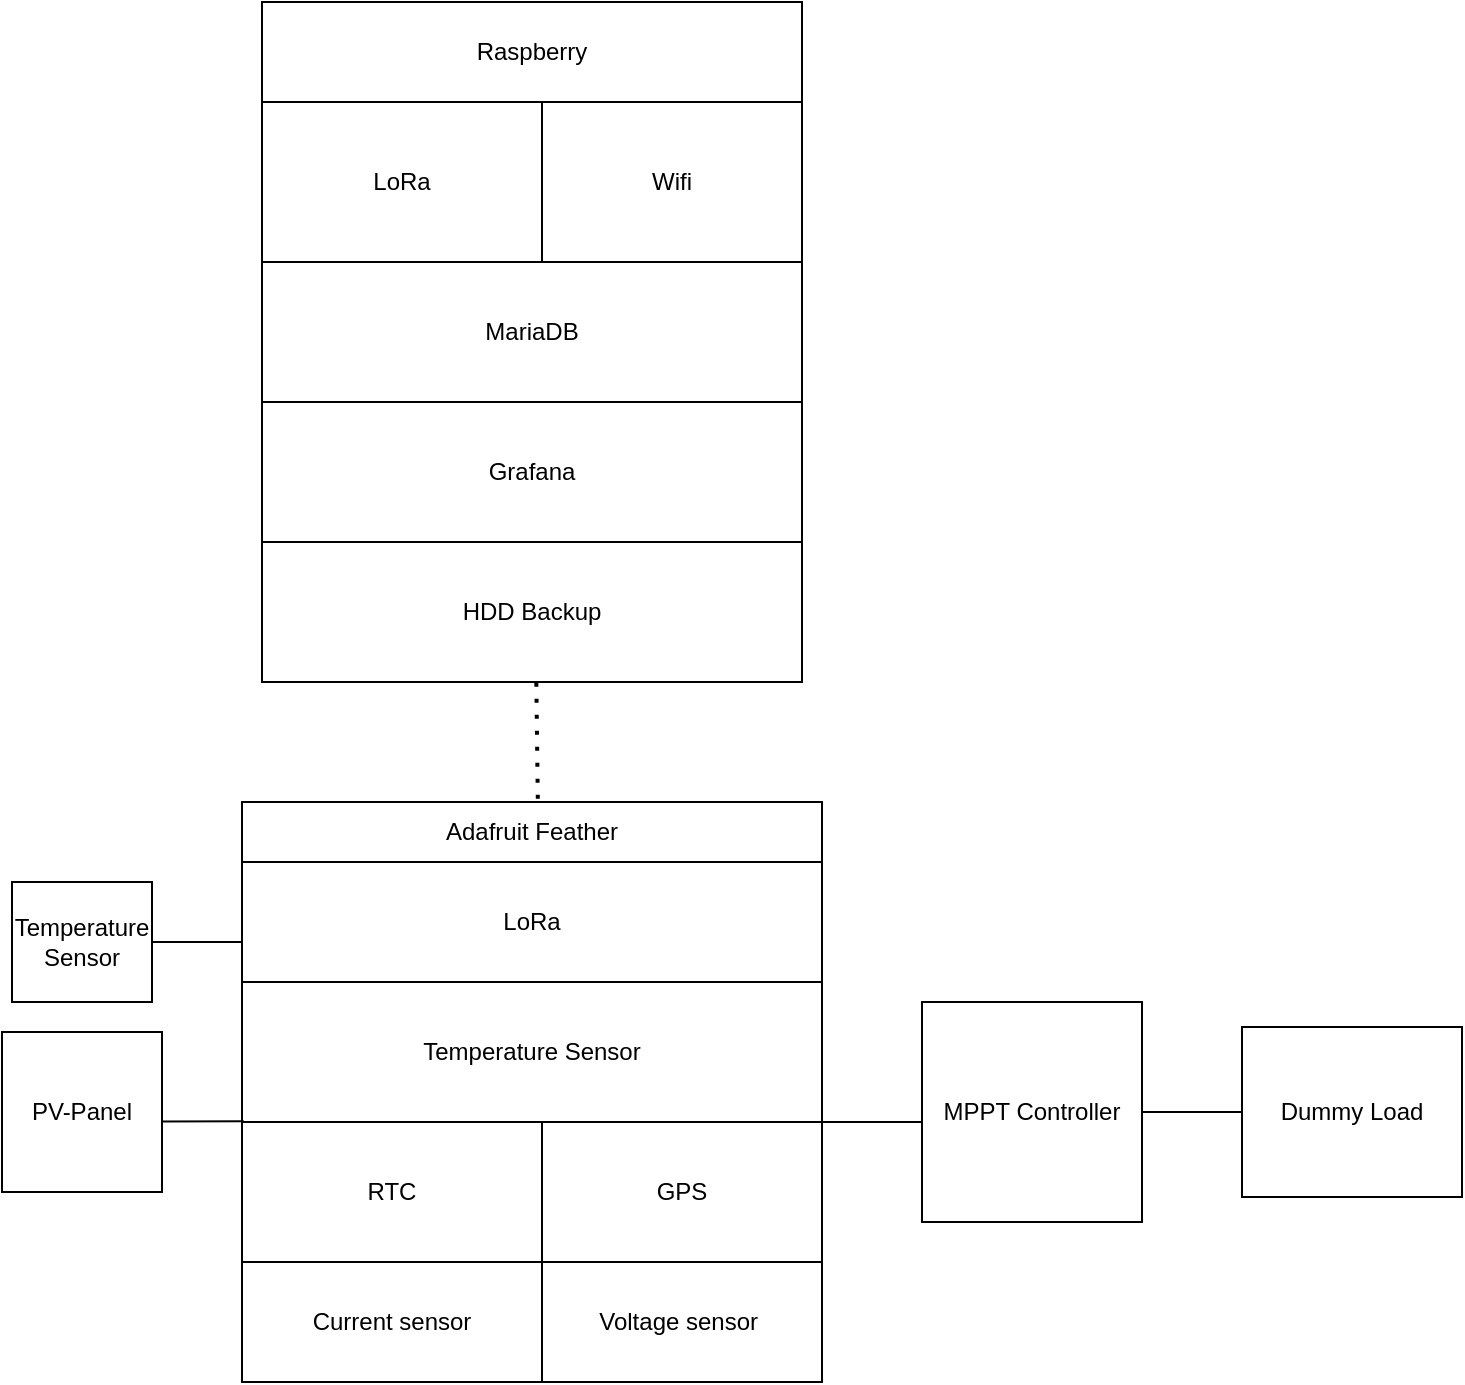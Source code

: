 <mxfile version="26.0.5">
  <diagram name="Seite-1" id="BE8__RhevHqMrVFNeZgM">
    <mxGraphModel dx="2954" dy="1184" grid="1" gridSize="10" guides="1" tooltips="1" connect="1" arrows="1" fold="1" page="1" pageScale="1" pageWidth="827" pageHeight="1169" math="0" shadow="0">
      <root>
        <mxCell id="0" />
        <mxCell id="1" parent="0" />
        <mxCell id="WdBgpAkO0LIkwbje5S_M-1" value="" style="whiteSpace=wrap;html=1;aspect=fixed;" parent="1" vertex="1">
          <mxGeometry x="190" y="430" width="290" height="290" as="geometry" />
        </mxCell>
        <mxCell id="WdBgpAkO0LIkwbje5S_M-2" value="PV-Panel" style="whiteSpace=wrap;html=1;aspect=fixed;" parent="1" vertex="1">
          <mxGeometry x="70" y="545" width="80" height="80" as="geometry" />
        </mxCell>
        <mxCell id="WdBgpAkO0LIkwbje5S_M-3" value="Adafruit Feather" style="rounded=0;whiteSpace=wrap;html=1;" parent="1" vertex="1">
          <mxGeometry x="190" y="430" width="290" height="30" as="geometry" />
        </mxCell>
        <mxCell id="WdBgpAkO0LIkwbje5S_M-4" value="MPPT Controller" style="rounded=0;whiteSpace=wrap;html=1;" parent="1" vertex="1">
          <mxGeometry x="530" y="530" width="110" height="110" as="geometry" />
        </mxCell>
        <mxCell id="WdBgpAkO0LIkwbje5S_M-5" value="Dummy Load" style="rounded=0;whiteSpace=wrap;html=1;" parent="1" vertex="1">
          <mxGeometry x="690" y="542.5" width="110" height="85" as="geometry" />
        </mxCell>
        <mxCell id="WdBgpAkO0LIkwbje5S_M-6" value="Temperature Sensor" style="rounded=0;whiteSpace=wrap;html=1;" parent="1" vertex="1">
          <mxGeometry x="75" y="470" width="70" height="60" as="geometry" />
        </mxCell>
        <mxCell id="WdBgpAkO0LIkwbje5S_M-7" value="LoRa" style="rounded=0;whiteSpace=wrap;html=1;" parent="1" vertex="1">
          <mxGeometry x="190" y="460" width="290" height="60" as="geometry" />
        </mxCell>
        <mxCell id="WdBgpAkO0LIkwbje5S_M-8" value="Current sensor" style="rounded=0;whiteSpace=wrap;html=1;" parent="1" vertex="1">
          <mxGeometry x="190" y="660" width="150" height="60" as="geometry" />
        </mxCell>
        <mxCell id="WdBgpAkO0LIkwbje5S_M-9" value="Voltage sensor&amp;nbsp;" style="rounded=0;whiteSpace=wrap;html=1;" parent="1" vertex="1">
          <mxGeometry x="340" y="660" width="140" height="60" as="geometry" />
        </mxCell>
        <mxCell id="WdBgpAkO0LIkwbje5S_M-10" value="" style="whiteSpace=wrap;html=1;aspect=fixed;" parent="1" vertex="1">
          <mxGeometry x="200" y="30" width="270" height="270" as="geometry" />
        </mxCell>
        <mxCell id="WdBgpAkO0LIkwbje5S_M-11" value="Raspberry" style="rounded=0;whiteSpace=wrap;html=1;" parent="1" vertex="1">
          <mxGeometry x="200" y="30" width="270" height="50" as="geometry" />
        </mxCell>
        <mxCell id="WdBgpAkO0LIkwbje5S_M-12" value="LoRa" style="rounded=0;whiteSpace=wrap;html=1;" parent="1" vertex="1">
          <mxGeometry x="200" y="80" width="140" height="80" as="geometry" />
        </mxCell>
        <mxCell id="WdBgpAkO0LIkwbje5S_M-13" value="Temperature Sensor" style="rounded=0;whiteSpace=wrap;html=1;" parent="1" vertex="1">
          <mxGeometry x="190" y="520" width="290" height="70" as="geometry" />
        </mxCell>
        <mxCell id="WdBgpAkO0LIkwbje5S_M-14" value="Wifi" style="rounded=0;whiteSpace=wrap;html=1;" parent="1" vertex="1">
          <mxGeometry x="340" y="80" width="130" height="80" as="geometry" />
        </mxCell>
        <mxCell id="WdBgpAkO0LIkwbje5S_M-15" value="MariaDB" style="rounded=0;whiteSpace=wrap;html=1;" parent="1" vertex="1">
          <mxGeometry x="200" y="160" width="270" height="70" as="geometry" />
        </mxCell>
        <mxCell id="WdBgpAkO0LIkwbje5S_M-16" value="HDD Backup" style="rounded=0;whiteSpace=wrap;html=1;" parent="1" vertex="1">
          <mxGeometry x="200" y="300" width="270" height="70" as="geometry" />
        </mxCell>
        <mxCell id="WdBgpAkO0LIkwbje5S_M-17" value="" style="endArrow=none;html=1;rounded=0;" parent="1" edge="1">
          <mxGeometry width="50" height="50" relative="1" as="geometry">
            <mxPoint x="480" y="590" as="sourcePoint" />
            <mxPoint x="530" y="590" as="targetPoint" />
          </mxGeometry>
        </mxCell>
        <mxCell id="WdBgpAkO0LIkwbje5S_M-18" value="" style="endArrow=none;html=1;rounded=0;entryX=0;entryY=0.5;entryDx=0;entryDy=0;" parent="1" source="WdBgpAkO0LIkwbje5S_M-4" target="WdBgpAkO0LIkwbje5S_M-5" edge="1">
          <mxGeometry width="50" height="50" relative="1" as="geometry">
            <mxPoint x="640" y="590" as="sourcePoint" />
            <mxPoint x="440" y="560" as="targetPoint" />
          </mxGeometry>
        </mxCell>
        <mxCell id="WdBgpAkO0LIkwbje5S_M-19" value="" style="endArrow=none;html=1;rounded=0;entryX=0.003;entryY=0.534;entryDx=0;entryDy=0;entryPerimeter=0;" parent="1" edge="1">
          <mxGeometry width="50" height="50" relative="1" as="geometry">
            <mxPoint x="150" y="589.81" as="sourcePoint" />
            <mxPoint x="190.87" y="589.67" as="targetPoint" />
          </mxGeometry>
        </mxCell>
        <mxCell id="WdBgpAkO0LIkwbje5S_M-20" value="" style="endArrow=none;html=1;rounded=0;entryX=1;entryY=0.5;entryDx=0;entryDy=0;" parent="1" target="WdBgpAkO0LIkwbje5S_M-6" edge="1">
          <mxGeometry width="50" height="50" relative="1" as="geometry">
            <mxPoint x="190" y="500" as="sourcePoint" />
            <mxPoint x="260" y="530" as="targetPoint" />
          </mxGeometry>
        </mxCell>
        <mxCell id="WdBgpAkO0LIkwbje5S_M-21" value="" style="endArrow=none;dashed=1;html=1;dashPattern=1 3;strokeWidth=2;rounded=0;entryX=0.508;entryY=1.003;entryDx=0;entryDy=0;entryPerimeter=0;exitX=0.51;exitY=-0.055;exitDx=0;exitDy=0;exitPerimeter=0;" parent="1" source="WdBgpAkO0LIkwbje5S_M-3" target="WdBgpAkO0LIkwbje5S_M-16" edge="1">
          <mxGeometry width="50" height="50" relative="1" as="geometry">
            <mxPoint x="210" y="350" as="sourcePoint" />
            <mxPoint x="260" y="300" as="targetPoint" />
          </mxGeometry>
        </mxCell>
        <mxCell id="Kj_zLqGpn1af0UbeW8zL-1" value="RTC" style="rounded=0;whiteSpace=wrap;html=1;" parent="1" vertex="1">
          <mxGeometry x="190" y="590" width="150" height="70" as="geometry" />
        </mxCell>
        <mxCell id="Kj_zLqGpn1af0UbeW8zL-2" value="GPS" style="rounded=0;whiteSpace=wrap;html=1;" parent="1" vertex="1">
          <mxGeometry x="340" y="590" width="140" height="70" as="geometry" />
        </mxCell>
        <mxCell id="YRDDwKkrEsvYfwM0_Lnx-1" value="Grafana" style="rounded=0;whiteSpace=wrap;html=1;" parent="1" vertex="1">
          <mxGeometry x="200" y="230" width="270" height="70" as="geometry" />
        </mxCell>
      </root>
    </mxGraphModel>
  </diagram>
</mxfile>
